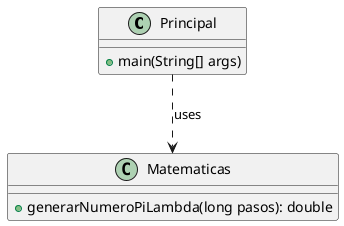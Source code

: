 @startuml

class Principal {
    +main(String[] args)
}

class Matematicas {
    +generarNumeroPiLambda(long pasos): double
}

Principal ..> Matematicas : uses

@enduml